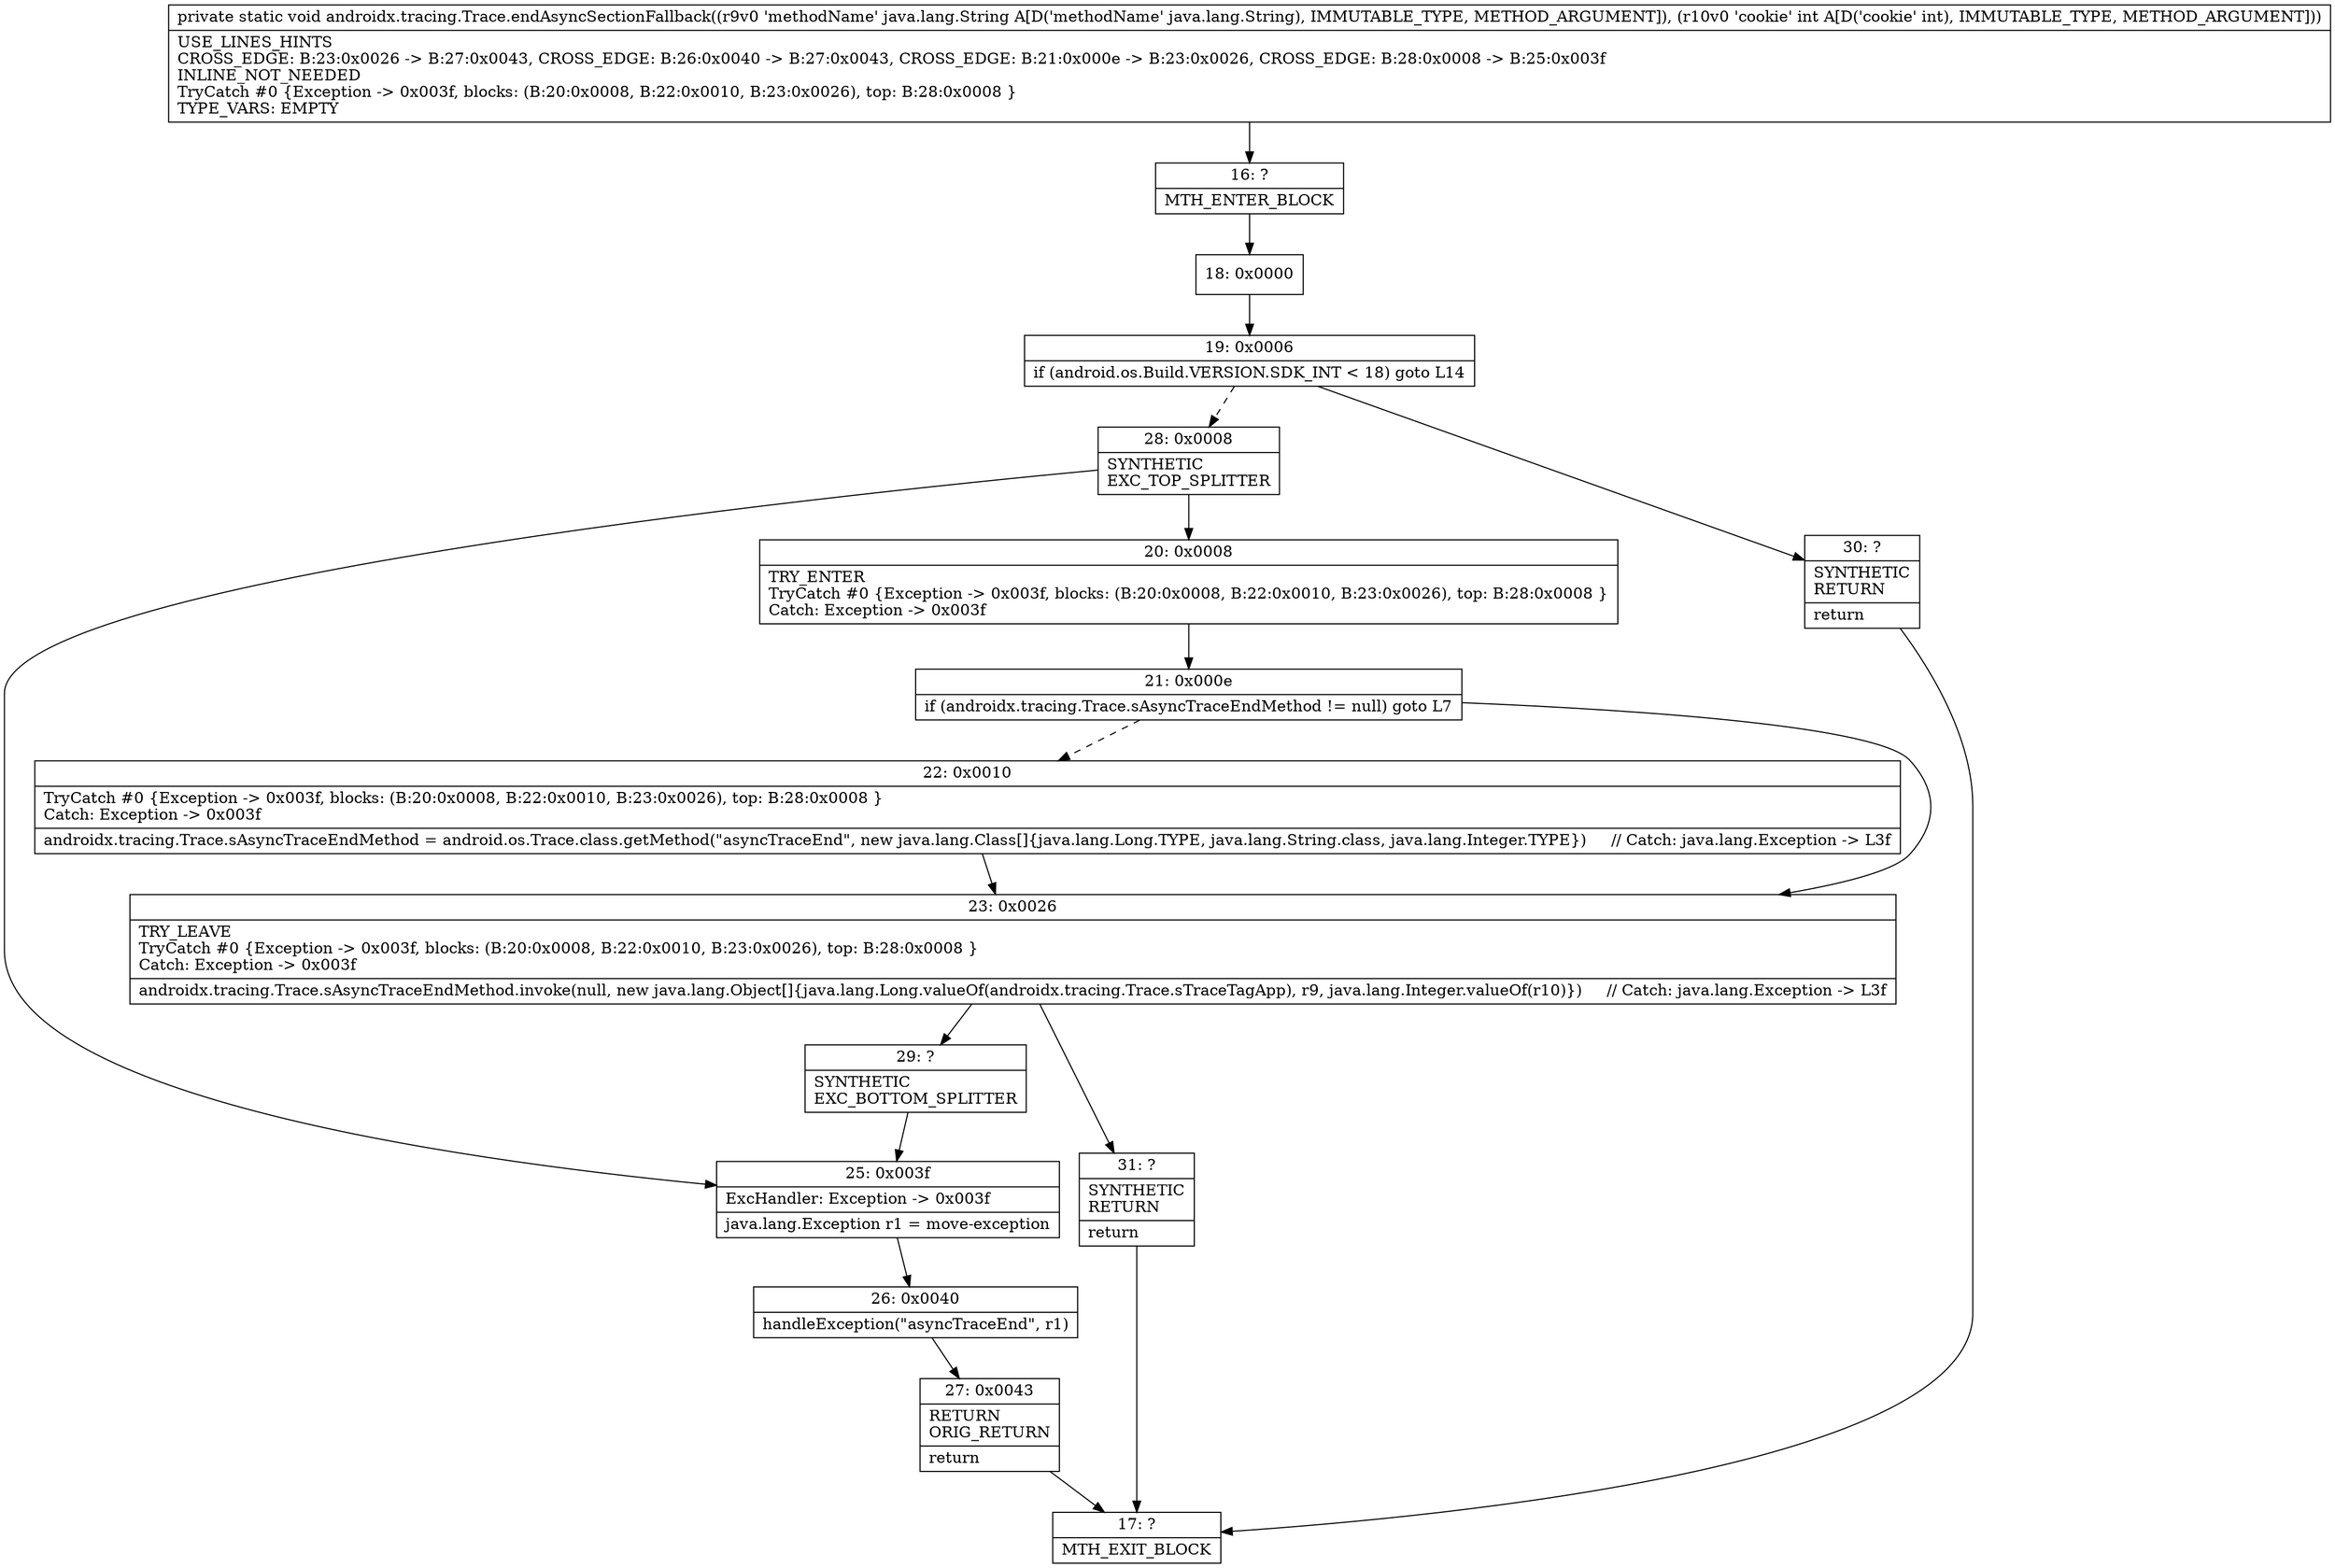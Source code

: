 digraph "CFG forandroidx.tracing.Trace.endAsyncSectionFallback(Ljava\/lang\/String;I)V" {
Node_16 [shape=record,label="{16\:\ ?|MTH_ENTER_BLOCK\l}"];
Node_18 [shape=record,label="{18\:\ 0x0000}"];
Node_19 [shape=record,label="{19\:\ 0x0006|if (android.os.Build.VERSION.SDK_INT \< 18) goto L14\l}"];
Node_28 [shape=record,label="{28\:\ 0x0008|SYNTHETIC\lEXC_TOP_SPLITTER\l}"];
Node_20 [shape=record,label="{20\:\ 0x0008|TRY_ENTER\lTryCatch #0 \{Exception \-\> 0x003f, blocks: (B:20:0x0008, B:22:0x0010, B:23:0x0026), top: B:28:0x0008 \}\lCatch: Exception \-\> 0x003f\l}"];
Node_21 [shape=record,label="{21\:\ 0x000e|if (androidx.tracing.Trace.sAsyncTraceEndMethod != null) goto L7\l}"];
Node_22 [shape=record,label="{22\:\ 0x0010|TryCatch #0 \{Exception \-\> 0x003f, blocks: (B:20:0x0008, B:22:0x0010, B:23:0x0026), top: B:28:0x0008 \}\lCatch: Exception \-\> 0x003f\l|androidx.tracing.Trace.sAsyncTraceEndMethod = android.os.Trace.class.getMethod(\"asyncTraceEnd\", new java.lang.Class[]\{java.lang.Long.TYPE, java.lang.String.class, java.lang.Integer.TYPE\})     \/\/ Catch: java.lang.Exception \-\> L3f\l}"];
Node_23 [shape=record,label="{23\:\ 0x0026|TRY_LEAVE\lTryCatch #0 \{Exception \-\> 0x003f, blocks: (B:20:0x0008, B:22:0x0010, B:23:0x0026), top: B:28:0x0008 \}\lCatch: Exception \-\> 0x003f\l|androidx.tracing.Trace.sAsyncTraceEndMethod.invoke(null, new java.lang.Object[]\{java.lang.Long.valueOf(androidx.tracing.Trace.sTraceTagApp), r9, java.lang.Integer.valueOf(r10)\})     \/\/ Catch: java.lang.Exception \-\> L3f\l}"];
Node_29 [shape=record,label="{29\:\ ?|SYNTHETIC\lEXC_BOTTOM_SPLITTER\l}"];
Node_31 [shape=record,label="{31\:\ ?|SYNTHETIC\lRETURN\l|return\l}"];
Node_17 [shape=record,label="{17\:\ ?|MTH_EXIT_BLOCK\l}"];
Node_25 [shape=record,label="{25\:\ 0x003f|ExcHandler: Exception \-\> 0x003f\l|java.lang.Exception r1 = move\-exception\l}"];
Node_26 [shape=record,label="{26\:\ 0x0040|handleException(\"asyncTraceEnd\", r1)\l}"];
Node_27 [shape=record,label="{27\:\ 0x0043|RETURN\lORIG_RETURN\l|return\l}"];
Node_30 [shape=record,label="{30\:\ ?|SYNTHETIC\lRETURN\l|return\l}"];
MethodNode[shape=record,label="{private static void androidx.tracing.Trace.endAsyncSectionFallback((r9v0 'methodName' java.lang.String A[D('methodName' java.lang.String), IMMUTABLE_TYPE, METHOD_ARGUMENT]), (r10v0 'cookie' int A[D('cookie' int), IMMUTABLE_TYPE, METHOD_ARGUMENT]))  | USE_LINES_HINTS\lCROSS_EDGE: B:23:0x0026 \-\> B:27:0x0043, CROSS_EDGE: B:26:0x0040 \-\> B:27:0x0043, CROSS_EDGE: B:21:0x000e \-\> B:23:0x0026, CROSS_EDGE: B:28:0x0008 \-\> B:25:0x003f\lINLINE_NOT_NEEDED\lTryCatch #0 \{Exception \-\> 0x003f, blocks: (B:20:0x0008, B:22:0x0010, B:23:0x0026), top: B:28:0x0008 \}\lTYPE_VARS: EMPTY\l}"];
MethodNode -> Node_16;Node_16 -> Node_18;
Node_18 -> Node_19;
Node_19 -> Node_28[style=dashed];
Node_19 -> Node_30;
Node_28 -> Node_20;
Node_28 -> Node_25;
Node_20 -> Node_21;
Node_21 -> Node_22[style=dashed];
Node_21 -> Node_23;
Node_22 -> Node_23;
Node_23 -> Node_29;
Node_23 -> Node_31;
Node_29 -> Node_25;
Node_31 -> Node_17;
Node_25 -> Node_26;
Node_26 -> Node_27;
Node_27 -> Node_17;
Node_30 -> Node_17;
}

